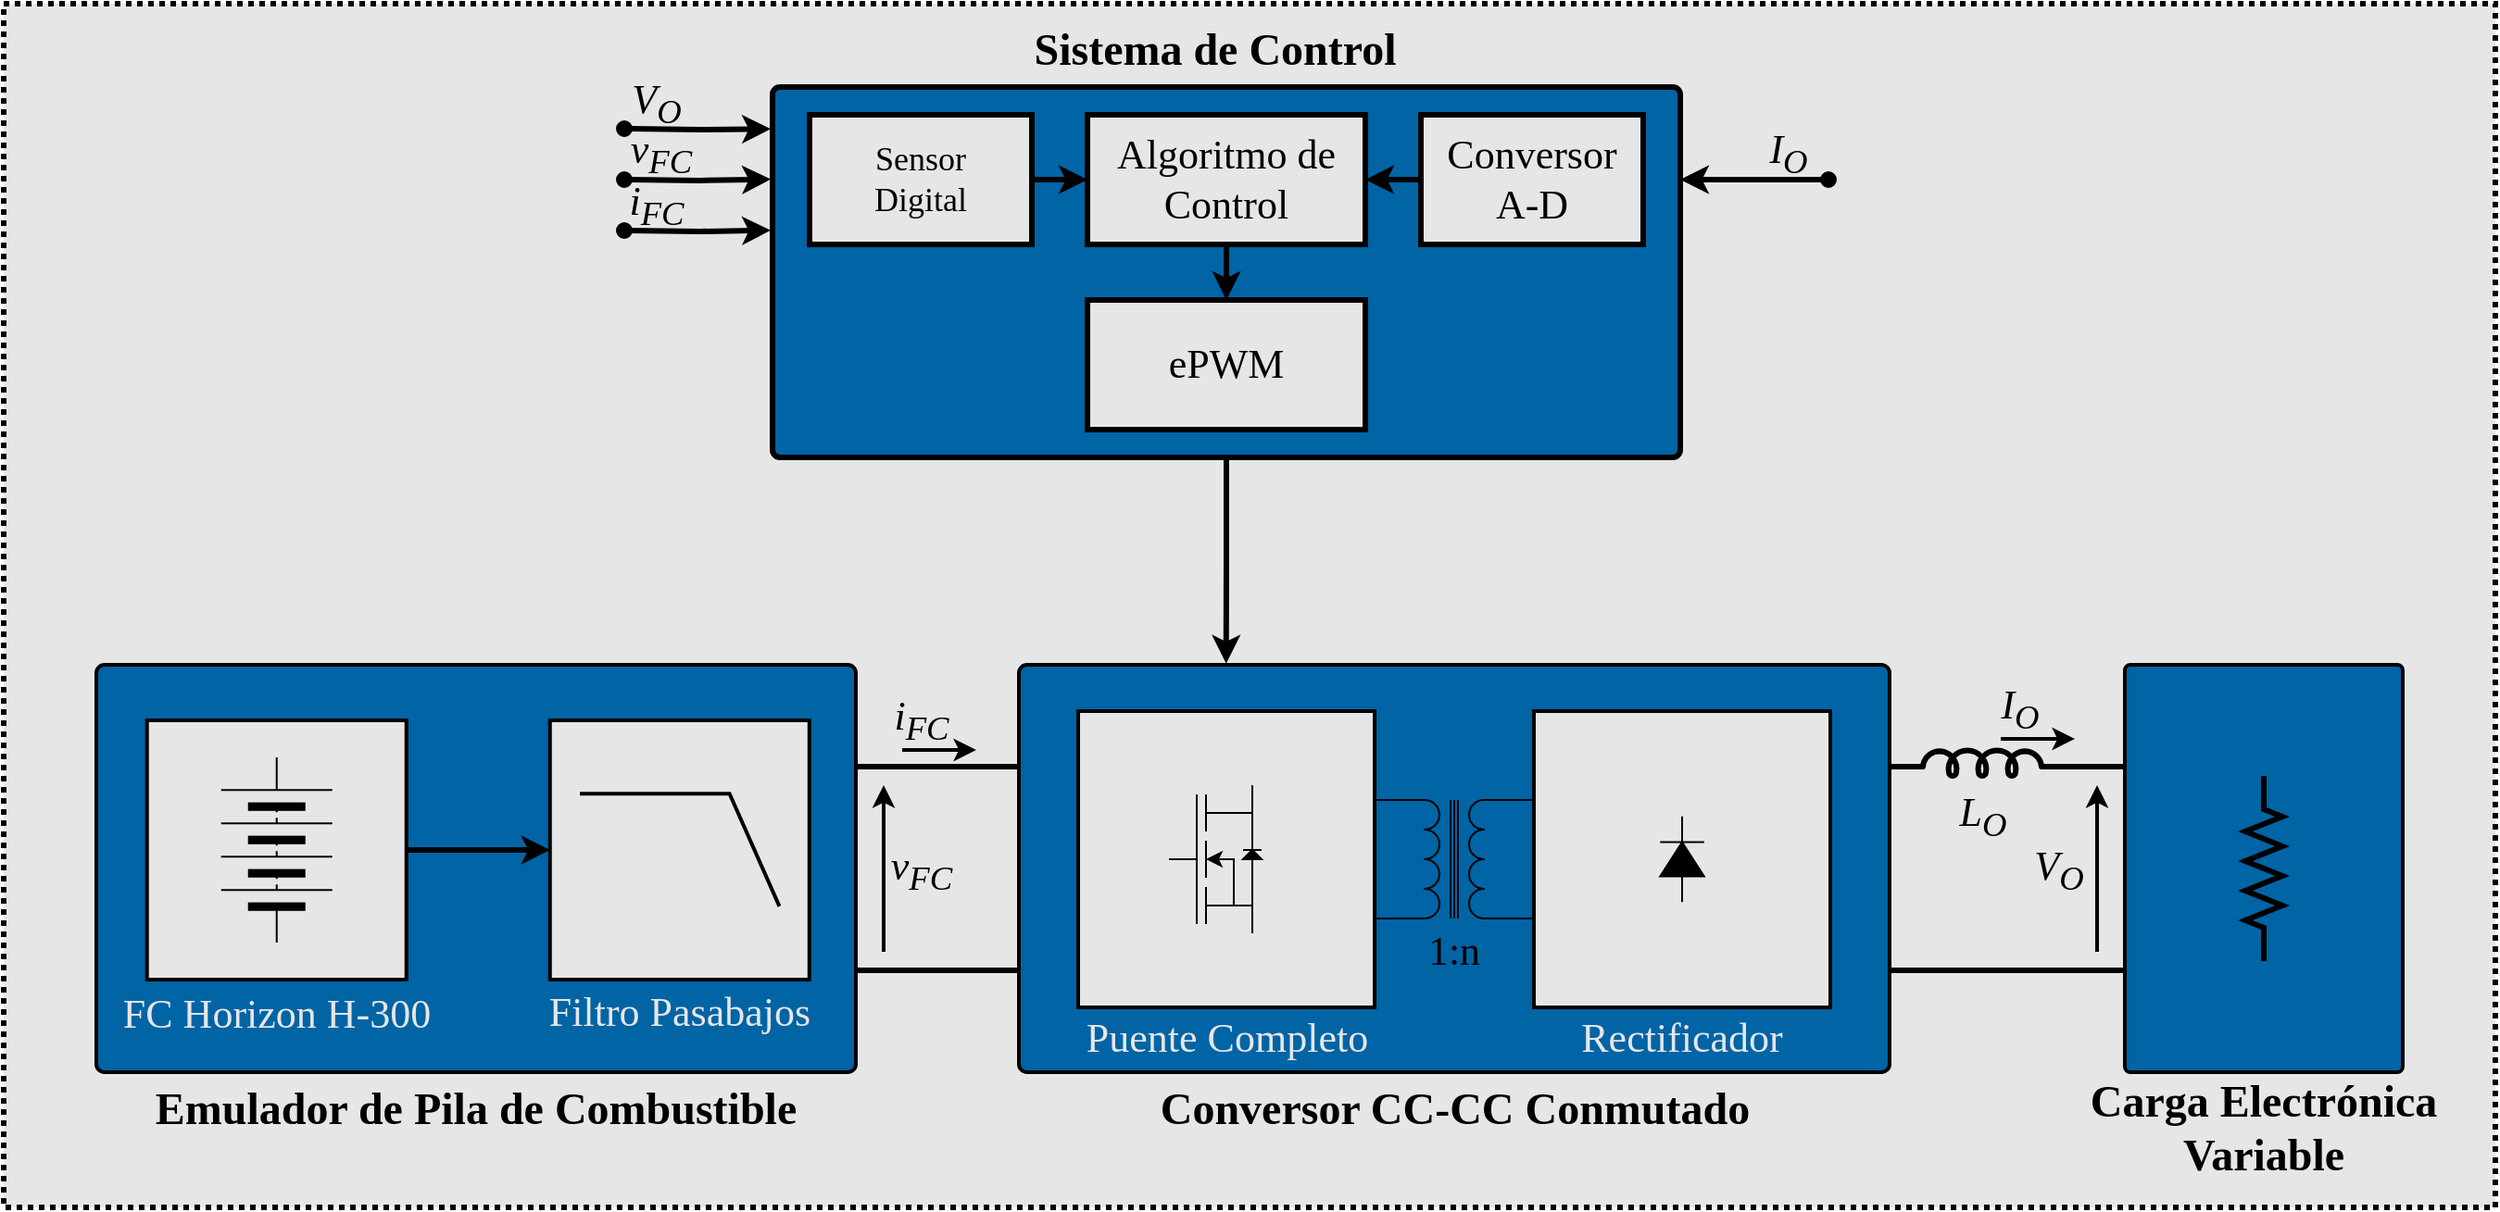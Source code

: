 <mxfile version="19.0.2" type="device"><diagram name="Page-1" id="90a13364-a465-7bf4-72fc-28e22215d7a0"><mxGraphModel dx="632" dy="387" grid="1" gridSize="5" guides="1" tooltips="1" connect="1" arrows="1" fold="1" page="1" pageScale="1.5" pageWidth="1654" pageHeight="1169" background="none" math="0" shadow="0"><root><mxCell id="0" style=";html=1;"/><mxCell id="1" style=";html=1;" parent="0"/><mxCell id="5nBRzPv2XpGRBORom3fc-243" value="" style="rounded=0;whiteSpace=wrap;html=1;shadow=0;fontFamily=CMU Serif;fontSize=18;fontColor=#000000;strokeColor=#000000;strokeWidth=3;fillColor=#E6E6E6;dashed=1;dashPattern=1 1;" vertex="1" parent="1"><mxGeometry x="525" y="560" width="1345" height="650" as="geometry"/></mxCell><mxCell id="5nBRzPv2XpGRBORom3fc-148" value="" style="rounded=1;whiteSpace=wrap;html=1;fontFamily=CMU Serif Extra;glass=0;sketch=0;shadow=0;strokeWidth=2;arcSize=2;fillColor=#0064a5;" vertex="1" parent="1"><mxGeometry x="1073" y="917" width="470" height="220" as="geometry"/></mxCell><mxCell id="5nBRzPv2XpGRBORom3fc-149" value="" style="html=1;shadow=0;fontSize=18;fillColor=#E6E6E6;strokeColor=#000000;verticalAlign=bottom;rounded=0;strokeWidth=2;" vertex="1" parent="1"><mxGeometry x="1105" y="942" width="160" height="160" as="geometry"/></mxCell><mxCell id="5nBRzPv2XpGRBORom3fc-150" value="" style="html=1;shadow=0;fontSize=18;fillColor=#E6E6E6;strokeColor=#000000;verticalAlign=bottom;rounded=0;strokeWidth=2;" vertex="1" parent="1"><mxGeometry x="1351" y="942.01" width="160" height="160" as="geometry"/></mxCell><mxCell id="5nBRzPv2XpGRBORom3fc-151" value="&lt;font style=&quot;font-size: 22px;&quot; color=&quot;#e6e6e6&quot;&gt;Rectificador&lt;/font&gt;" style="text;html=1;strokeColor=none;fillColor=none;align=center;verticalAlign=middle;whiteSpace=wrap;rounded=0;fontFamily=CMU Serif;fontSize=18;fontStyle=0" vertex="1" parent="1"><mxGeometry x="1361" y="1105.29" width="140" height="27.99" as="geometry"/></mxCell><mxCell id="5nBRzPv2XpGRBORom3fc-152" value="" style="pointerEvents=1;fillColor=strokeColor;verticalLabelPosition=bottom;shadow=0;dashed=0;align=center;html=1;verticalAlign=top;shape=mxgraph.electrical.diodes.diode;fontSize=20;rotation=-90;" vertex="1" parent="1"><mxGeometry x="1407.88" y="1010.14" width="46.25" height="23.75" as="geometry"/></mxCell><mxCell id="5nBRzPv2XpGRBORom3fc-153" value="" style="group" vertex="1" connectable="0" parent="1"><mxGeometry x="1154" y="982" width="50" height="80" as="geometry"/></mxCell><mxCell id="5nBRzPv2XpGRBORom3fc-154" value="" style="triangle;whiteSpace=wrap;html=1;rotation=-90;fillColor=#000000;strokeColor=#000000;" vertex="1" parent="5nBRzPv2XpGRBORom3fc-153"><mxGeometry x="42.5" y="32.5" width="5" height="10" as="geometry"/></mxCell><mxCell id="5nBRzPv2XpGRBORom3fc-155" value="" style="endArrow=none;html=1;rounded=0;strokeColor=#000000;" edge="1" parent="5nBRzPv2XpGRBORom3fc-153"><mxGeometry width="50" height="50" relative="1" as="geometry"><mxPoint x="40" y="35" as="sourcePoint"/><mxPoint x="50" y="35" as="targetPoint"/></mxGeometry></mxCell><mxCell id="5nBRzPv2XpGRBORom3fc-156" value="" style="endArrow=none;html=1;rounded=0;strokeColor=#000000;" edge="1" parent="5nBRzPv2XpGRBORom3fc-153"><mxGeometry width="50" height="50" relative="1" as="geometry"><mxPoint x="45" y="35" as="sourcePoint"/><mxPoint x="45" as="targetPoint"/></mxGeometry></mxCell><mxCell id="5nBRzPv2XpGRBORom3fc-157" value="" style="endArrow=none;html=1;rounded=0;strokeColor=#000000;" edge="1" parent="5nBRzPv2XpGRBORom3fc-153"><mxGeometry width="50" height="50" relative="1" as="geometry"><mxPoint x="45" y="80" as="sourcePoint"/><mxPoint x="45" y="40" as="targetPoint"/></mxGeometry></mxCell><mxCell id="5nBRzPv2XpGRBORom3fc-158" value="" style="endArrow=none;html=1;rounded=0;strokeColor=#000000;" edge="1" parent="5nBRzPv2XpGRBORom3fc-153"><mxGeometry width="50" height="50" relative="1" as="geometry"><mxPoint x="15" y="75" as="sourcePoint"/><mxPoint x="15" y="5" as="targetPoint"/></mxGeometry></mxCell><mxCell id="5nBRzPv2XpGRBORom3fc-159" value="" style="endArrow=none;html=1;rounded=0;strokeColor=#000000;" edge="1" parent="5nBRzPv2XpGRBORom3fc-153"><mxGeometry width="50" height="50" relative="1" as="geometry"><mxPoint x="20" y="25" as="sourcePoint"/><mxPoint x="20" y="5" as="targetPoint"/></mxGeometry></mxCell><mxCell id="5nBRzPv2XpGRBORom3fc-160" value="" style="endArrow=none;html=1;rounded=0;strokeColor=#000000;" edge="1" parent="5nBRzPv2XpGRBORom3fc-153"><mxGeometry width="50" height="50" relative="1" as="geometry"><mxPoint x="20" y="75" as="sourcePoint"/><mxPoint x="20" y="55.0" as="targetPoint"/></mxGeometry></mxCell><mxCell id="5nBRzPv2XpGRBORom3fc-161" value="" style="endArrow=none;html=1;rounded=0;strokeColor=#000000;" edge="1" parent="5nBRzPv2XpGRBORom3fc-153"><mxGeometry width="50" height="50" relative="1" as="geometry"><mxPoint x="20" y="50" as="sourcePoint"/><mxPoint x="20" y="30" as="targetPoint"/></mxGeometry></mxCell><mxCell id="5nBRzPv2XpGRBORom3fc-162" value="" style="endArrow=none;html=1;rounded=0;strokeColor=#000000;" edge="1" parent="5nBRzPv2XpGRBORom3fc-153"><mxGeometry width="50" height="50" relative="1" as="geometry"><mxPoint x="20" y="15" as="sourcePoint"/><mxPoint x="45" y="15" as="targetPoint"/></mxGeometry></mxCell><mxCell id="5nBRzPv2XpGRBORom3fc-163" value="" style="endArrow=classic;html=1;rounded=0;strokeColor=#000000;" edge="1" parent="5nBRzPv2XpGRBORom3fc-153"><mxGeometry width="50" height="50" relative="1" as="geometry"><mxPoint x="35" y="65" as="sourcePoint"/><mxPoint x="20" y="40" as="targetPoint"/><Array as="points"><mxPoint x="35" y="40"/></Array></mxGeometry></mxCell><mxCell id="5nBRzPv2XpGRBORom3fc-164" value="" style="endArrow=none;html=1;rounded=0;strokeColor=#000000;" edge="1" parent="5nBRzPv2XpGRBORom3fc-153"><mxGeometry width="50" height="50" relative="1" as="geometry"><mxPoint x="20" y="65" as="sourcePoint"/><mxPoint x="45" y="65" as="targetPoint"/></mxGeometry></mxCell><mxCell id="5nBRzPv2XpGRBORom3fc-165" value="" style="endArrow=none;html=1;rounded=0;strokeColor=#000000;" edge="1" parent="5nBRzPv2XpGRBORom3fc-153"><mxGeometry width="50" height="50" relative="1" as="geometry"><mxPoint y="40" as="sourcePoint"/><mxPoint x="15" y="40" as="targetPoint"/></mxGeometry></mxCell><mxCell id="5nBRzPv2XpGRBORom3fc-166" value="" style="group" vertex="1" connectable="0" parent="1"><mxGeometry x="1277.995" y="990.005" width="60.01" height="64" as="geometry"/></mxCell><mxCell id="5nBRzPv2XpGRBORom3fc-167" value="" style="pointerEvents=1;verticalLabelPosition=bottom;shadow=0;dashed=0;align=center;html=1;verticalAlign=top;shape=mxgraph.electrical.inductors.transformer_1;fillColor=none;rotation=90;strokeWidth=1;" vertex="1" parent="5nBRzPv2XpGRBORom3fc-166"><mxGeometry x="-1.995" y="1.995" width="64" height="60.01" as="geometry"/></mxCell><mxCell id="5nBRzPv2XpGRBORom3fc-168" value="" style="endArrow=none;html=1;rounded=0;fontFamily=CMU Serif;fontSize=18;fontColor=#E6E6E6;strokeColor=#000000;strokeWidth=1;exitX=0;exitY=0;exitDx=0;exitDy=0;exitPerimeter=0;entryX=0.002;entryY=0.3;entryDx=0;entryDy=0;entryPerimeter=0;" edge="1" parent="1" source="5nBRzPv2XpGRBORom3fc-167" target="5nBRzPv2XpGRBORom3fc-150"><mxGeometry width="50" height="50" relative="1" as="geometry"><mxPoint x="1296" y="1057" as="sourcePoint"/><mxPoint x="1346" y="1007" as="targetPoint"/></mxGeometry></mxCell><mxCell id="5nBRzPv2XpGRBORom3fc-169" value="" style="endArrow=none;html=1;rounded=0;fontFamily=CMU Serif;fontSize=18;fontColor=#E6E6E6;strokeColor=#000000;strokeWidth=1;exitX=1;exitY=0;exitDx=0;exitDy=0;exitPerimeter=0;entryX=0.001;entryY=0.7;entryDx=0;entryDy=0;entryPerimeter=0;" edge="1" parent="1" source="5nBRzPv2XpGRBORom3fc-167" target="5nBRzPv2XpGRBORom3fc-150"><mxGeometry width="50" height="50" relative="1" as="geometry"><mxPoint x="1296" y="1057" as="sourcePoint"/><mxPoint x="1346" y="1007" as="targetPoint"/></mxGeometry></mxCell><mxCell id="5nBRzPv2XpGRBORom3fc-170" value="&lt;font style=&quot;font-size: 24px;&quot;&gt;Conversor CC-CC Conmutado&lt;/font&gt;" style="text;html=1;strokeColor=none;fillColor=none;align=center;verticalAlign=middle;whiteSpace=wrap;rounded=0;fontFamily=CMU Serif;fontSize=20;fontStyle=1" vertex="1" parent="1"><mxGeometry x="1115.63" y="1142" width="384.75" height="30" as="geometry"/></mxCell><mxCell id="5nBRzPv2XpGRBORom3fc-171" value="&lt;font style=&quot;font-size: 22px;&quot; color=&quot;#e6e6e6&quot;&gt;Puente Completo&lt;/font&gt;" style="text;html=1;strokeColor=none;fillColor=none;align=center;verticalAlign=middle;whiteSpace=wrap;rounded=0;fontFamily=CMU Serif;fontSize=18;" vertex="1" parent="1"><mxGeometry x="1097.5" y="1105.29" width="175" height="26.47" as="geometry"/></mxCell><mxCell id="5nBRzPv2XpGRBORom3fc-172" value="" style="endArrow=none;html=1;rounded=0;fontFamily=CMU Serif;fontSize=18;fontColor=#E6E6E6;strokeColor=#000000;strokeWidth=1;exitX=1;exitY=1;exitDx=0;exitDy=0;exitPerimeter=0;" edge="1" parent="1" source="5nBRzPv2XpGRBORom3fc-167"><mxGeometry width="50" height="50" relative="1" as="geometry"><mxPoint x="1416" y="747" as="sourcePoint"/><mxPoint x="1266" y="1054.0" as="targetPoint"/></mxGeometry></mxCell><mxCell id="5nBRzPv2XpGRBORom3fc-173" value="" style="endArrow=none;html=1;rounded=0;fontFamily=CMU Serif;fontSize=18;fontColor=#E6E6E6;strokeColor=#000000;strokeWidth=1;entryX=0;entryY=1;entryDx=0;entryDy=0;entryPerimeter=0;exitX=1.001;exitY=0.3;exitDx=0;exitDy=0;exitPerimeter=0;" edge="1" parent="1" source="5nBRzPv2XpGRBORom3fc-149" target="5nBRzPv2XpGRBORom3fc-167"><mxGeometry width="50" height="50" relative="1" as="geometry"><mxPoint x="1397" y="682" as="sourcePoint"/><mxPoint x="1447" y="632" as="targetPoint"/></mxGeometry></mxCell><mxCell id="5nBRzPv2XpGRBORom3fc-174" value="&lt;font style=&quot;font-size: 22px;&quot; face=&quot;CMU Serif&quot;&gt;1:n&lt;/font&gt;" style="text;html=1;strokeColor=none;fillColor=none;align=center;verticalAlign=middle;whiteSpace=wrap;rounded=0;" vertex="1" parent="1"><mxGeometry x="1278" y="1057" width="60" height="30" as="geometry"/></mxCell><mxCell id="5nBRzPv2XpGRBORom3fc-175" value="&lt;font style=&quot;font-size: 24px;&quot;&gt;Emulador de Pila de Combustible&lt;/font&gt;" style="text;html=1;strokeColor=none;fillColor=none;align=center;verticalAlign=middle;whiteSpace=wrap;rounded=0;fontFamily=CMU Serif;fontSize=20;fontStyle=1" vertex="1" parent="1"><mxGeometry x="570.12" y="1142" width="419.75" height="30" as="geometry"/></mxCell><mxCell id="5nBRzPv2XpGRBORom3fc-176" style="edgeStyle=orthogonalEdgeStyle;rounded=0;orthogonalLoop=1;jettySize=auto;html=1;exitX=1;exitY=0.25;exitDx=0;exitDy=0;entryX=0;entryY=0.25;entryDx=0;entryDy=0;fontFamily=CMU Serif Extra;fontSize=18;fontColor=#E6E6E6;endArrow=none;endFill=0;strokeColor=#000000;strokeWidth=3;" edge="1" parent="1" source="5nBRzPv2XpGRBORom3fc-178" target="5nBRzPv2XpGRBORom3fc-148"><mxGeometry relative="1" as="geometry"/></mxCell><mxCell id="5nBRzPv2XpGRBORom3fc-177" style="edgeStyle=orthogonalEdgeStyle;rounded=0;orthogonalLoop=1;jettySize=auto;html=1;exitX=1;exitY=0.75;exitDx=0;exitDy=0;entryX=0;entryY=0.75;entryDx=0;entryDy=0;fontFamily=CMU Serif Extra;fontSize=18;fontColor=#E6E6E6;endArrow=none;endFill=0;strokeColor=#000000;strokeWidth=3;" edge="1" parent="1" source="5nBRzPv2XpGRBORom3fc-178" target="5nBRzPv2XpGRBORom3fc-148"><mxGeometry relative="1" as="geometry"/></mxCell><mxCell id="5nBRzPv2XpGRBORom3fc-178" value="" style="rounded=1;whiteSpace=wrap;html=1;fontFamily=CMU Serif Extra;glass=0;sketch=0;shadow=0;strokeWidth=2;arcSize=2;fillColor=#0064a5;" vertex="1" parent="1"><mxGeometry x="575" y="917" width="410" height="220" as="geometry"/></mxCell><mxCell id="5nBRzPv2XpGRBORom3fc-179" value="&lt;font style=&quot;font-size: 22px;&quot; color=&quot;#000000&quot; face=&quot;CMU Serif&quot;&gt;&lt;i&gt;L&lt;span style=&quot;&quot;&gt;&lt;sub&gt;O&lt;/sub&gt;&lt;/span&gt;&lt;/i&gt;&lt;/font&gt;" style="pointerEvents=1;verticalLabelPosition=bottom;shadow=0;dashed=0;align=center;html=1;verticalAlign=top;shape=mxgraph.electrical.inductors.inductor_5;rounded=0;fontFamily=CMU Serif Extra;fontSize=18;fontColor=#E6E6E6;strokeColor=#000000;strokeWidth=3;fillColor=#E6E6E6;" vertex="1" parent="1"><mxGeometry x="1543" y="963" width="100" height="14" as="geometry"/></mxCell><mxCell id="5nBRzPv2XpGRBORom3fc-180" value="" style="rounded=1;whiteSpace=wrap;html=1;fontFamily=CMU Serif Extra;glass=0;sketch=0;shadow=0;strokeWidth=2;arcSize=2;fillColor=#0064a5;" vertex="1" parent="1"><mxGeometry x="1670" y="917" width="150" height="220" as="geometry"/></mxCell><mxCell id="5nBRzPv2XpGRBORom3fc-181" value="" style="pointerEvents=1;verticalLabelPosition=bottom;shadow=0;dashed=0;align=center;html=1;verticalAlign=top;shape=mxgraph.electrical.resistors.resistor_2;rounded=0;fontFamily=CMU Serif Extra;fontSize=18;fontColor=#E6E6E6;strokeColor=#000000;strokeWidth=3;fillColor=#E6E6E6;rotation=-90;" vertex="1" parent="1"><mxGeometry x="1695" y="1017" width="100" height="20" as="geometry"/></mxCell><mxCell id="5nBRzPv2XpGRBORom3fc-182" value="&lt;font style=&quot;font-size: 24px;&quot;&gt;Carga Electrónica&lt;br&gt;Variable&lt;/font&gt;" style="text;html=1;strokeColor=none;fillColor=none;align=center;verticalAlign=middle;whiteSpace=wrap;rounded=0;fontFamily=CMU Serif;fontSize=20;fontStyle=1" vertex="1" parent="1"><mxGeometry x="1626.25" y="1142" width="237.5" height="50" as="geometry"/></mxCell><mxCell id="5nBRzPv2XpGRBORom3fc-183" value="" style="endArrow=classic;html=1;rounded=0;fontFamily=CMU Classical Serif;fontSize=18;fontColor=#000000;strokeColor=#000000;strokeWidth=2;" edge="1" parent="1"><mxGeometry width="50" height="50" relative="1" as="geometry"><mxPoint x="1010" y="963" as="sourcePoint"/><mxPoint x="1050" y="963" as="targetPoint"/></mxGeometry></mxCell><mxCell id="5nBRzPv2XpGRBORom3fc-184" value="i&lt;sub&gt;FC&lt;/sub&gt;" style="edgeLabel;html=1;align=center;verticalAlign=middle;resizable=0;points=[];fontSize=22;fontFamily=CMU Serif;fontColor=#000000;fontStyle=2;labelBackgroundColor=none;" vertex="1" connectable="0" parent="5nBRzPv2XpGRBORom3fc-183"><mxGeometry x="-0.315" relative="1" as="geometry"><mxPoint x="-4" y="-16" as="offset"/></mxGeometry></mxCell><mxCell id="5nBRzPv2XpGRBORom3fc-211" style="edgeStyle=orthogonalEdgeStyle;rounded=0;orthogonalLoop=1;jettySize=auto;html=1;entryX=0.238;entryY=-0.003;entryDx=0;entryDy=0;entryPerimeter=0;fontFamily=CMU Serif;fontSize=18;fontColor=#000000;endArrow=classic;endFill=1;strokeColor=#000000;strokeWidth=3;" edge="1" parent="1" source="5nBRzPv2XpGRBORom3fc-185" target="5nBRzPv2XpGRBORom3fc-148"><mxGeometry relative="1" as="geometry"/></mxCell><mxCell id="5nBRzPv2XpGRBORom3fc-185" value="" style="rounded=1;whiteSpace=wrap;html=1;shadow=0;fontFamily=CMU Serif;fontSize=18;fontColor=#000000;strokeColor=#000000;strokeWidth=3;fillColor=#0064A5;arcSize=2;" vertex="1" parent="1"><mxGeometry x="940" y="605" width="490" height="200" as="geometry"/></mxCell><mxCell id="5nBRzPv2XpGRBORom3fc-186" value="" style="edgeStyle=orthogonalEdgeStyle;rounded=0;orthogonalLoop=1;jettySize=auto;html=1;fontFamily=CMU Serif;fontSize=18;fontColor=#000000;endArrow=classic;endFill=1;strokeColor=#000000;strokeWidth=3;" edge="1" parent="1" source="5nBRzPv2XpGRBORom3fc-187" target="5nBRzPv2XpGRBORom3fc-196"><mxGeometry relative="1" as="geometry"/></mxCell><mxCell id="5nBRzPv2XpGRBORom3fc-187" value="&lt;font style=&quot;font-size: 22px;&quot;&gt;Algoritmo de&lt;br&gt;Control&lt;/font&gt;" style="rounded=0;whiteSpace=wrap;html=1;shadow=0;fontFamily=CMU Serif;fontSize=18;fontColor=#000000;strokeColor=#000000;strokeWidth=3;fillColor=#E6E6E6;" vertex="1" parent="1"><mxGeometry x="1110" y="620" width="150" height="70" as="geometry"/></mxCell><mxCell id="5nBRzPv2XpGRBORom3fc-188" value="" style="edgeStyle=orthogonalEdgeStyle;rounded=0;orthogonalLoop=1;jettySize=auto;html=1;fontFamily=CMU Serif;fontSize=18;fontColor=#000000;endArrow=classic;endFill=1;strokeColor=#000000;strokeWidth=3;" edge="1" parent="1" source="5nBRzPv2XpGRBORom3fc-189" target="5nBRzPv2XpGRBORom3fc-187"><mxGeometry relative="1" as="geometry"/></mxCell><mxCell id="5nBRzPv2XpGRBORom3fc-189" value="&lt;font style=&quot;font-size: 22px;&quot;&gt;Conversor&lt;br&gt;A-D&lt;/font&gt;" style="rounded=0;whiteSpace=wrap;html=1;shadow=0;fontFamily=CMU Serif;fontSize=18;fontColor=#000000;strokeColor=#000000;strokeWidth=3;fillColor=#E6E6E6;" vertex="1" parent="1"><mxGeometry x="1290" y="620" width="120" height="70" as="geometry"/></mxCell><mxCell id="5nBRzPv2XpGRBORom3fc-190" value="" style="edgeStyle=orthogonalEdgeStyle;rounded=0;orthogonalLoop=1;jettySize=auto;html=1;fontFamily=CMU Serif;fontSize=18;fontColor=#000000;endArrow=classic;endFill=1;strokeColor=#000000;strokeWidth=3;exitX=1;exitY=0.5;exitDx=0;exitDy=0;" edge="1" parent="1" source="5nBRzPv2XpGRBORom3fc-219" target="5nBRzPv2XpGRBORom3fc-187"><mxGeometry relative="1" as="geometry"><mxPoint x="1090" y="655.029" as="sourcePoint"/></mxGeometry></mxCell><mxCell id="5nBRzPv2XpGRBORom3fc-192" value="" style="endArrow=classic;html=1;rounded=0;fontFamily=CMU Classical Serif;fontSize=18;fontColor=#000000;strokeColor=#000000;strokeWidth=2;" edge="1" parent="1"><mxGeometry width="50" height="50" relative="1" as="geometry"><mxPoint x="1603" y="957" as="sourcePoint"/><mxPoint x="1643" y="957" as="targetPoint"/></mxGeometry></mxCell><mxCell id="5nBRzPv2XpGRBORom3fc-193" value="I&lt;sub&gt;O&lt;/sub&gt;" style="edgeLabel;html=1;align=center;verticalAlign=middle;resizable=0;points=[];fontSize=22;fontFamily=CMU Serif;fontColor=#000000;fontStyle=2;labelBackgroundColor=none;" vertex="1" connectable="0" parent="5nBRzPv2XpGRBORom3fc-192"><mxGeometry x="-0.315" relative="1" as="geometry"><mxPoint x="-4" y="-16" as="offset"/></mxGeometry></mxCell><mxCell id="5nBRzPv2XpGRBORom3fc-194" value="" style="endArrow=classic;html=1;rounded=0;fontFamily=CMU Serif Extra;fontSize=18;fontColor=#E6E6E6;strokeColor=#000000;strokeWidth=2;" edge="1" parent="1"><mxGeometry width="50" height="50" relative="1" as="geometry"><mxPoint x="1655" y="1072" as="sourcePoint"/><mxPoint x="1655" y="982" as="targetPoint"/></mxGeometry></mxCell><mxCell id="5nBRzPv2XpGRBORom3fc-195" value="&lt;font color=&quot;#000000&quot;&gt;&lt;span style=&quot;font-size: 22px;&quot;&gt;V&lt;sub&gt;O&lt;/sub&gt;&lt;/span&gt;&lt;/font&gt;" style="edgeLabel;html=1;align=center;verticalAlign=middle;resizable=0;points=[];fontSize=18;fontFamily=CMU Serif;fontColor=#E6E6E6;fontStyle=2;labelBackgroundColor=none;" vertex="1" connectable="0" parent="5nBRzPv2XpGRBORom3fc-194"><mxGeometry x="-0.228" y="-2" relative="1" as="geometry"><mxPoint x="-23" y="-10" as="offset"/></mxGeometry></mxCell><mxCell id="5nBRzPv2XpGRBORom3fc-196" value="&lt;font style=&quot;font-size: 22px;&quot;&gt;ePWM&lt;/font&gt;" style="rounded=0;whiteSpace=wrap;html=1;shadow=0;fontFamily=CMU Serif;fontSize=18;fontColor=#000000;strokeColor=#000000;strokeWidth=3;fillColor=#E6E6E6;" vertex="1" parent="1"><mxGeometry x="1110" y="720" width="150" height="70" as="geometry"/></mxCell><mxCell id="5nBRzPv2XpGRBORom3fc-197" value="" style="group" vertex="1" connectable="0" parent="1"><mxGeometry x="602.37" y="947" width="140" height="140" as="geometry"/></mxCell><mxCell id="5nBRzPv2XpGRBORom3fc-198" value="" style="whiteSpace=wrap;html=1;aspect=fixed;rounded=0;fontFamily=CMU Serif;fontSize=22;strokeColor=#000000;strokeWidth=2;fillColor=#e6e6e6;" vertex="1" parent="5nBRzPv2XpGRBORom3fc-197"><mxGeometry width="140" height="140" as="geometry"/></mxCell><mxCell id="5nBRzPv2XpGRBORom3fc-199" value="" style="pointerEvents=1;verticalLabelPosition=bottom;shadow=0;dashed=0;align=center;html=1;verticalAlign=top;shape=mxgraph.electrical.miscellaneous.batteryStack;fillColor=none;rotation=-90;strokeColor=#000000;" vertex="1" parent="5nBRzPv2XpGRBORom3fc-197"><mxGeometry x="20" y="40" width="100" height="60" as="geometry"/></mxCell><mxCell id="5nBRzPv2XpGRBORom3fc-200" style="edgeStyle=orthogonalEdgeStyle;rounded=0;orthogonalLoop=1;jettySize=auto;html=1;fontFamily=CMU Serif;fontSize=18;fontColor=#E6E6E6;strokeColor=#000000;strokeWidth=3;" edge="1" parent="1" source="5nBRzPv2XpGRBORom3fc-198" target="5nBRzPv2XpGRBORom3fc-202"><mxGeometry relative="1" as="geometry"/></mxCell><mxCell id="5nBRzPv2XpGRBORom3fc-201" value="&lt;font style=&quot;font-size: 22px;&quot; color=&quot;#e6e6e6&quot;&gt;FC Horizon H-300&lt;/font&gt;" style="text;html=1;strokeColor=none;fillColor=none;align=center;verticalAlign=middle;whiteSpace=wrap;rounded=0;fontFamily=CMU Serif;fontSize=18;" vertex="1" parent="1"><mxGeometry x="579.99" y="1092.51" width="184.75" height="26.47" as="geometry"/></mxCell><mxCell id="5nBRzPv2XpGRBORom3fc-202" value="" style="verticalLabelPosition=bottom;shadow=0;dashed=0;align=center;html=1;verticalAlign=top;shape=mxgraph.electrical.logic_gates.lowpass_filter;rounded=1;fontFamily=CMU Serif;fontSize=22;strokeWidth=2;fillColor=#e6e6e6;fontStyle=0" vertex="1" parent="1"><mxGeometry x="819.88" y="947" width="140" height="140" as="geometry"/></mxCell><mxCell id="5nBRzPv2XpGRBORom3fc-203" value="&lt;font style=&quot;font-size: 22px;&quot; color=&quot;#e6e6e6&quot;&gt;Filtro Pasabajos&lt;/font&gt;" style="text;html=1;strokeColor=none;fillColor=none;align=center;verticalAlign=middle;whiteSpace=wrap;rounded=0;fontFamily=CMU Serif;fontSize=18;fontStyle=0" vertex="1" parent="1"><mxGeometry x="805.01" y="1092.51" width="169.75" height="24.48" as="geometry"/></mxCell><mxCell id="5nBRzPv2XpGRBORom3fc-205" style="edgeStyle=orthogonalEdgeStyle;rounded=0;orthogonalLoop=1;jettySize=auto;html=1;exitX=1;exitY=0.75;exitDx=0;exitDy=0;fontFamily=CMU Serif Extra;fontSize=18;fontColor=#E6E6E6;endArrow=none;endFill=0;strokeColor=#000000;strokeWidth=3;entryX=0;entryY=0.75;entryDx=0;entryDy=0;" edge="1" parent="1" source="5nBRzPv2XpGRBORom3fc-148" target="5nBRzPv2XpGRBORom3fc-180"><mxGeometry relative="1" as="geometry"><mxPoint x="1728" y="1082" as="targetPoint"/></mxGeometry></mxCell><mxCell id="5nBRzPv2XpGRBORom3fc-206" style="edgeStyle=orthogonalEdgeStyle;rounded=0;orthogonalLoop=1;jettySize=auto;html=1;exitX=1;exitY=0.645;exitDx=0;exitDy=0;exitPerimeter=0;fontFamily=CMU Serif Extra;fontSize=18;fontColor=#E6E6E6;endArrow=none;endFill=0;strokeColor=#000000;strokeWidth=3;entryX=0;entryY=0.25;entryDx=0;entryDy=0;" edge="1" parent="1" source="5nBRzPv2XpGRBORom3fc-179" target="5nBRzPv2XpGRBORom3fc-180"><mxGeometry relative="1" as="geometry"><mxPoint x="1703" y="972" as="targetPoint"/></mxGeometry></mxCell><mxCell id="5nBRzPv2XpGRBORom3fc-207" value="" style="endArrow=classic;html=1;rounded=0;fontFamily=CMU Serif Extra;fontSize=18;fontColor=#E6E6E6;strokeColor=#000000;strokeWidth=2;" edge="1" parent="1"><mxGeometry width="50" height="50" relative="1" as="geometry"><mxPoint x="1000" y="1072" as="sourcePoint"/><mxPoint x="1000" y="982" as="targetPoint"/></mxGeometry></mxCell><mxCell id="5nBRzPv2XpGRBORom3fc-208" value="&lt;font color=&quot;#000000&quot;&gt;v&lt;sub&gt;FC&lt;/sub&gt;&lt;/font&gt;" style="edgeLabel;html=1;align=center;verticalAlign=middle;resizable=0;points=[];fontSize=22;fontFamily=CMU Serif;fontColor=#E6E6E6;fontStyle=2;labelBackgroundColor=none;" vertex="1" connectable="0" parent="5nBRzPv2XpGRBORom3fc-207"><mxGeometry x="-0.228" y="-2" relative="1" as="geometry"><mxPoint x="18" y="-10" as="offset"/></mxGeometry></mxCell><mxCell id="5nBRzPv2XpGRBORom3fc-212" value="&lt;font style=&quot;font-size: 24px;&quot;&gt;Sistema de Control&lt;/font&gt;" style="text;html=1;strokeColor=none;fillColor=none;align=center;verticalAlign=middle;whiteSpace=wrap;rounded=0;fontFamily=CMU Serif;fontSize=20;fontStyle=1" vertex="1" parent="1"><mxGeometry x="1050.81" y="570" width="256.38" height="30" as="geometry"/></mxCell><mxCell id="5nBRzPv2XpGRBORom3fc-213" style="edgeStyle=orthogonalEdgeStyle;rounded=0;orthogonalLoop=1;jettySize=auto;html=1;fontFamily=CMU Serif;fontSize=18;fontColor=#000000;endArrow=classic;endFill=1;strokeColor=#000000;strokeWidth=3;startArrow=oval;startFill=1;" edge="1" parent="1"><mxGeometry relative="1" as="geometry"><mxPoint x="1510" y="655" as="sourcePoint"/><mxPoint x="1430" y="655" as="targetPoint"/></mxGeometry></mxCell><mxCell id="5nBRzPv2XpGRBORom3fc-215" value="&lt;i style=&quot;font-size: 22px;&quot;&gt;I&lt;sub style=&quot;&quot;&gt;O&lt;/sub&gt;&lt;/i&gt;" style="text;html=1;strokeColor=none;fillColor=none;align=center;verticalAlign=middle;whiteSpace=wrap;rounded=0;shadow=0;fontFamily=CMU Serif;fontSize=18;fontColor=#000000;" vertex="1" parent="1"><mxGeometry x="1476" y="631" width="25" height="20" as="geometry"/></mxCell><mxCell id="5nBRzPv2XpGRBORom3fc-219" value="Sensor&lt;br&gt;Digital" style="rounded=0;whiteSpace=wrap;html=1;shadow=0;fontFamily=CMU Serif;fontSize=18;fontColor=#000000;strokeColor=#000000;strokeWidth=3;fillColor=#E6E6E6;" vertex="1" parent="1"><mxGeometry x="960" y="620" width="120" height="70" as="geometry"/></mxCell><mxCell id="5nBRzPv2XpGRBORom3fc-236" style="edgeStyle=orthogonalEdgeStyle;rounded=0;orthogonalLoop=1;jettySize=auto;html=1;exitX=1;exitY=0.25;exitDx=0;exitDy=0;fontFamily=CMU Serif;fontSize=18;fontColor=#000000;endArrow=classic;endFill=1;strokeColor=#000000;strokeWidth=3;entryX=-0.002;entryY=0.113;entryDx=0;entryDy=0;entryPerimeter=0;startArrow=oval;startFill=1;" edge="1" parent="1" target="5nBRzPv2XpGRBORom3fc-185"><mxGeometry relative="1" as="geometry"><mxPoint x="935" y="627.581" as="targetPoint"/><mxPoint x="860" y="627.5" as="sourcePoint"/></mxGeometry></mxCell><mxCell id="5nBRzPv2XpGRBORom3fc-237" style="edgeStyle=orthogonalEdgeStyle;rounded=0;orthogonalLoop=1;jettySize=auto;html=1;exitX=1;exitY=0.5;exitDx=0;exitDy=0;fontFamily=CMU Serif;fontSize=18;fontColor=#000000;endArrow=classic;endFill=1;strokeColor=#000000;strokeWidth=3;entryX=-0.002;entryY=0.249;entryDx=0;entryDy=0;entryPerimeter=0;startArrow=oval;startFill=1;" edge="1" parent="1" target="5nBRzPv2XpGRBORom3fc-185"><mxGeometry relative="1" as="geometry"><mxPoint x="935" y="655" as="targetPoint"/><mxPoint x="860" y="655" as="sourcePoint"/></mxGeometry></mxCell><mxCell id="5nBRzPv2XpGRBORom3fc-238" style="edgeStyle=orthogonalEdgeStyle;rounded=0;orthogonalLoop=1;jettySize=auto;html=1;exitX=1;exitY=0.75;exitDx=0;exitDy=0;fontFamily=CMU Serif;fontSize=18;fontColor=#000000;endArrow=classic;endFill=1;strokeColor=#000000;strokeWidth=3;entryX=-0.002;entryY=0.387;entryDx=0;entryDy=0;entryPerimeter=0;startArrow=oval;startFill=1;" edge="1" parent="1" target="5nBRzPv2XpGRBORom3fc-185"><mxGeometry relative="1" as="geometry"><mxPoint x="935" y="682.581" as="targetPoint"/><mxPoint x="860" y="682.5" as="sourcePoint"/></mxGeometry></mxCell><mxCell id="5nBRzPv2XpGRBORom3fc-239" value="&lt;i style=&quot;font-size: 22px;&quot;&gt;V&lt;sub&gt;O&lt;/sub&gt;&lt;/i&gt;" style="text;html=1;strokeColor=none;fillColor=none;align=center;verticalAlign=middle;whiteSpace=wrap;rounded=0;shadow=0;fontFamily=CMU Serif;fontSize=18;fontColor=#000000;" vertex="1" parent="1"><mxGeometry x="865" y="604" width="25" height="20" as="geometry"/></mxCell><mxCell id="5nBRzPv2XpGRBORom3fc-240" value="&lt;span style=&quot;font-size: 22px;&quot;&gt;&lt;i&gt;v&lt;sub&gt;FC&lt;/sub&gt;&lt;/i&gt;&lt;/span&gt;" style="text;html=1;strokeColor=none;fillColor=none;align=center;verticalAlign=middle;whiteSpace=wrap;rounded=0;shadow=0;fontFamily=CMU Serif;fontSize=18;fontColor=#000000;" vertex="1" parent="1"><mxGeometry x="865" y="632.5" width="30" height="17" as="geometry"/></mxCell><mxCell id="5nBRzPv2XpGRBORom3fc-241" value="&lt;font style=&quot;font-size: 22px;&quot;&gt;&lt;i&gt;i&lt;sub&gt;FC&lt;/sub&gt;&lt;/i&gt;&lt;/font&gt;" style="text;html=1;strokeColor=none;fillColor=none;align=center;verticalAlign=middle;whiteSpace=wrap;rounded=0;shadow=0;fontFamily=CMU Serif;fontSize=18;fontColor=#000000;" vertex="1" parent="1"><mxGeometry x="865" y="659" width="25" height="20" as="geometry"/></mxCell></root></mxGraphModel></diagram></mxfile>